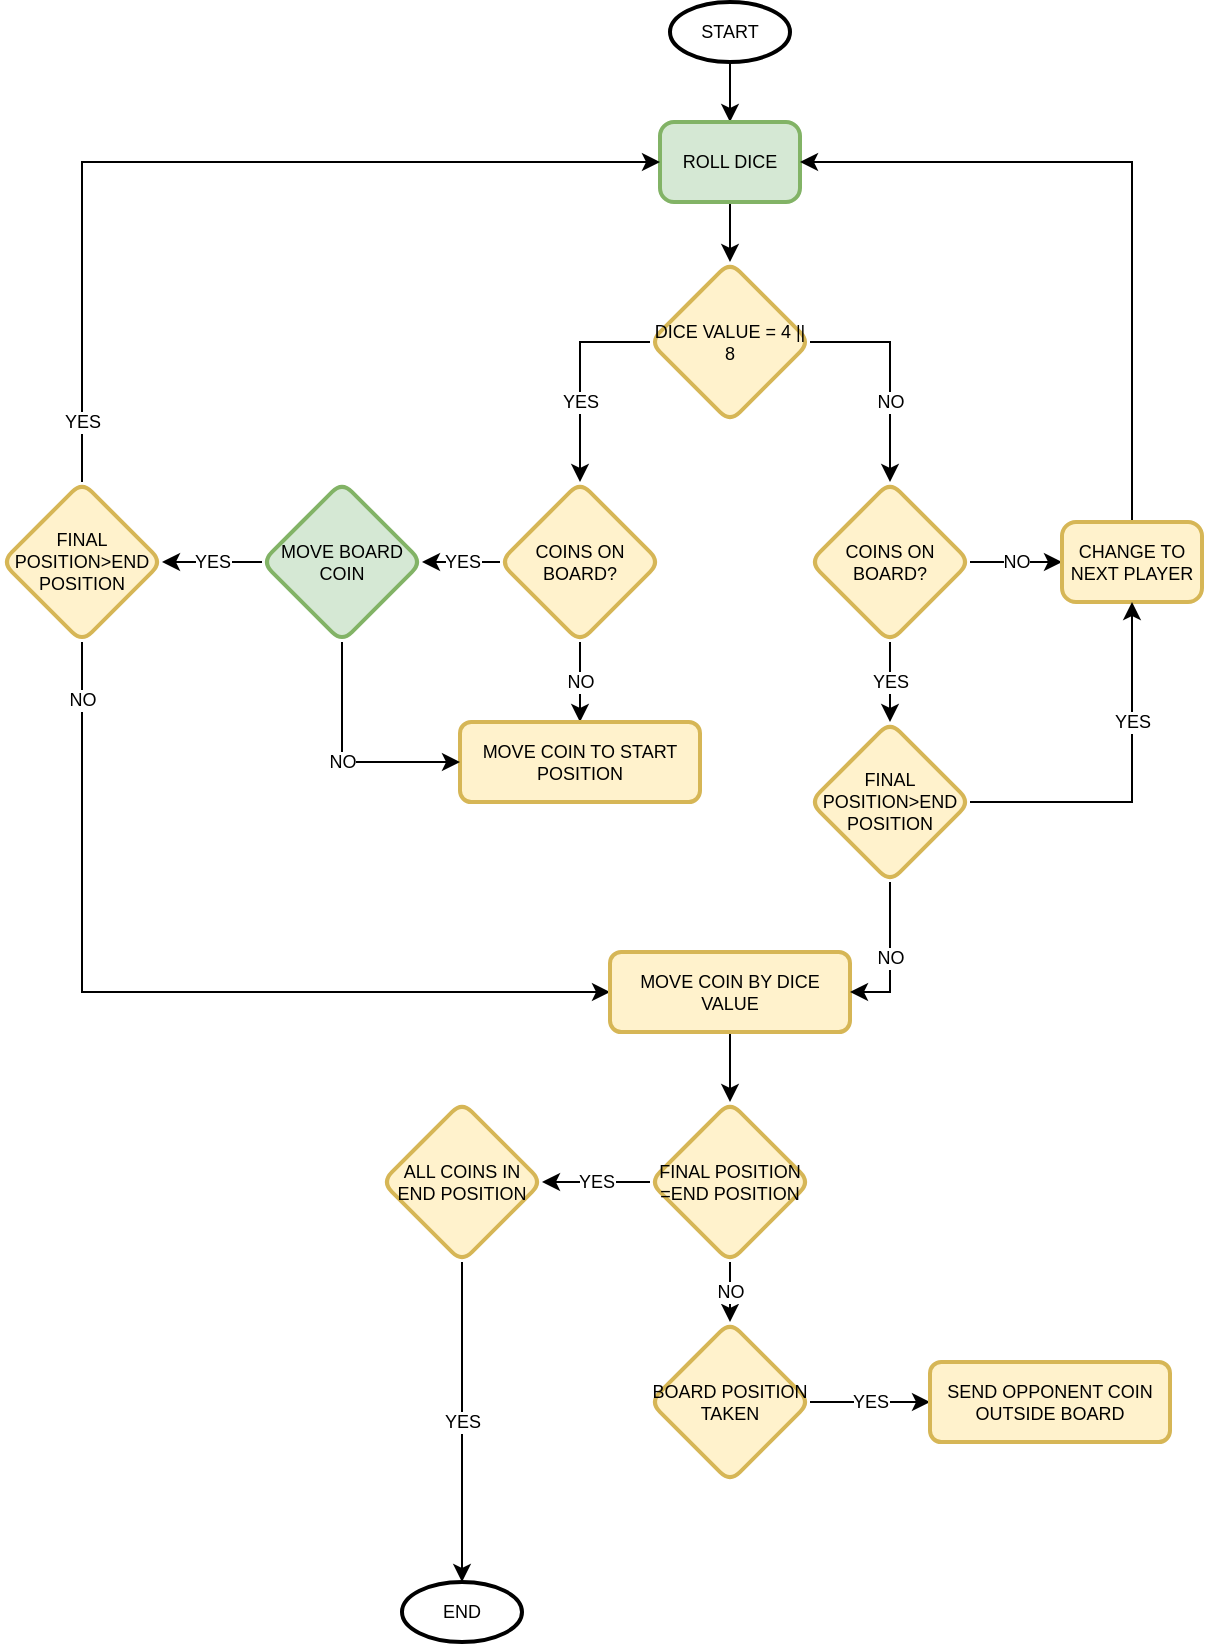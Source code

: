 <mxfile version="14.4.3" type="device"><diagram id="C5RBs43oDa-KdzZeNtuy" name="Page-1"><mxGraphModel dx="1673" dy="967" grid="1" gridSize="10" guides="1" tooltips="1" connect="1" arrows="1" fold="1" page="1" pageScale="1" pageWidth="827" pageHeight="1169" math="0" shadow="0"><root><mxCell id="WIyWlLk6GJQsqaUBKTNV-0"/><mxCell id="WIyWlLk6GJQsqaUBKTNV-1" parent="WIyWlLk6GJQsqaUBKTNV-0"/><mxCell id="v7IBuRP4jfwQRJibFm8w-3" value="" style="edgeStyle=orthogonalEdgeStyle;rounded=0;orthogonalLoop=1;jettySize=auto;html=1;fontSize=9;" parent="WIyWlLk6GJQsqaUBKTNV-1" source="v7IBuRP4jfwQRJibFm8w-0" target="v7IBuRP4jfwQRJibFm8w-2" edge="1"><mxGeometry relative="1" as="geometry"/></mxCell><mxCell id="v7IBuRP4jfwQRJibFm8w-0" value="START" style="strokeWidth=2;html=1;shape=mxgraph.flowchart.start_1;whiteSpace=wrap;fontSize=9;" parent="WIyWlLk6GJQsqaUBKTNV-1" vertex="1"><mxGeometry x="464" y="70" width="60" height="30" as="geometry"/></mxCell><mxCell id="v7IBuRP4jfwQRJibFm8w-1" value="END" style="strokeWidth=2;html=1;shape=mxgraph.flowchart.start_1;whiteSpace=wrap;fontSize=9;" parent="WIyWlLk6GJQsqaUBKTNV-1" vertex="1"><mxGeometry x="330" y="860" width="60" height="30" as="geometry"/></mxCell><mxCell id="Oz2Su5A2mTlKZPIFgI4u-11" value="" style="edgeStyle=orthogonalEdgeStyle;rounded=0;orthogonalLoop=1;jettySize=auto;html=1;fontSize=9;" edge="1" parent="WIyWlLk6GJQsqaUBKTNV-1" source="v7IBuRP4jfwQRJibFm8w-2" target="Oz2Su5A2mTlKZPIFgI4u-10"><mxGeometry relative="1" as="geometry"/></mxCell><mxCell id="v7IBuRP4jfwQRJibFm8w-2" value="ROLL DICE" style="rounded=1;whiteSpace=wrap;html=1;absoluteArcSize=1;arcSize=14;strokeWidth=2;fillColor=#d5e8d4;strokeColor=#82b366;fontSize=9;" parent="WIyWlLk6GJQsqaUBKTNV-1" vertex="1"><mxGeometry x="459" y="130" width="70" height="40" as="geometry"/></mxCell><mxCell id="v7IBuRP4jfwQRJibFm8w-18" value="NO" style="edgeStyle=orthogonalEdgeStyle;rounded=0;orthogonalLoop=1;jettySize=auto;html=1;fontSize=9;exitX=0.5;exitY=1;exitDx=0;exitDy=0;" parent="WIyWlLk6GJQsqaUBKTNV-1" source="v7IBuRP4jfwQRJibFm8w-9" target="v7IBuRP4jfwQRJibFm8w-6" edge="1"><mxGeometry relative="1" as="geometry"><mxPoint x="494" y="520" as="sourcePoint"/></mxGeometry></mxCell><mxCell id="v7IBuRP4jfwQRJibFm8w-6" value="MOVE COIN TO START POSITION" style="whiteSpace=wrap;html=1;rounded=1;strokeWidth=2;arcSize=14;fillColor=#fff2cc;strokeColor=#d6b656;fontSize=9;" parent="WIyWlLk6GJQsqaUBKTNV-1" vertex="1"><mxGeometry x="359" y="430" width="120" height="40" as="geometry"/></mxCell><mxCell id="Oz2Su5A2mTlKZPIFgI4u-18" value="YES" style="edgeStyle=orthogonalEdgeStyle;rounded=0;orthogonalLoop=1;jettySize=auto;html=1;fontSize=9;" edge="1" parent="WIyWlLk6GJQsqaUBKTNV-1" source="v7IBuRP4jfwQRJibFm8w-9" target="Oz2Su5A2mTlKZPIFgI4u-2"><mxGeometry relative="1" as="geometry"/></mxCell><mxCell id="v7IBuRP4jfwQRJibFm8w-9" value="COINS ON BOARD?" style="rhombus;whiteSpace=wrap;html=1;rounded=1;strokeWidth=2;arcSize=14;fillColor=#fff2cc;strokeColor=#d6b656;fontSize=9;" parent="WIyWlLk6GJQsqaUBKTNV-1" vertex="1"><mxGeometry x="379" y="310" width="80" height="80" as="geometry"/></mxCell><mxCell id="Oz2Su5A2mTlKZPIFgI4u-19" value="NO" style="edgeStyle=orthogonalEdgeStyle;rounded=0;orthogonalLoop=1;jettySize=auto;html=1;fontSize=9;" edge="1" parent="WIyWlLk6GJQsqaUBKTNV-1" source="Oz2Su5A2mTlKZPIFgI4u-2"><mxGeometry relative="1" as="geometry"><mxPoint x="359" y="450" as="targetPoint"/><Array as="points"><mxPoint x="300" y="450"/><mxPoint x="359" y="450"/></Array></mxGeometry></mxCell><mxCell id="Oz2Su5A2mTlKZPIFgI4u-20" value="YES" style="edgeStyle=orthogonalEdgeStyle;rounded=0;orthogonalLoop=1;jettySize=auto;html=1;fontSize=9;" edge="1" parent="WIyWlLk6GJQsqaUBKTNV-1" source="Oz2Su5A2mTlKZPIFgI4u-2" target="Oz2Su5A2mTlKZPIFgI4u-5"><mxGeometry relative="1" as="geometry"/></mxCell><mxCell id="Oz2Su5A2mTlKZPIFgI4u-2" value="MOVE BOARD COIN" style="rhombus;whiteSpace=wrap;html=1;rounded=1;strokeWidth=2;arcSize=14;fillColor=#d5e8d4;strokeColor=#82b366;fontSize=9;" vertex="1" parent="WIyWlLk6GJQsqaUBKTNV-1"><mxGeometry x="260" y="310" width="80" height="80" as="geometry"/></mxCell><mxCell id="Oz2Su5A2mTlKZPIFgI4u-21" value="YES" style="edgeStyle=orthogonalEdgeStyle;rounded=0;orthogonalLoop=1;jettySize=auto;html=1;entryX=0;entryY=0.5;entryDx=0;entryDy=0;fontSize=9;" edge="1" parent="WIyWlLk6GJQsqaUBKTNV-1" source="Oz2Su5A2mTlKZPIFgI4u-5" target="v7IBuRP4jfwQRJibFm8w-2"><mxGeometry x="-0.866" relative="1" as="geometry"><Array as="points"><mxPoint x="170" y="150"/></Array><mxPoint as="offset"/></mxGeometry></mxCell><mxCell id="Oz2Su5A2mTlKZPIFgI4u-23" value="NO" style="edgeStyle=orthogonalEdgeStyle;rounded=0;orthogonalLoop=1;jettySize=auto;html=1;fontSize=9;" edge="1" parent="WIyWlLk6GJQsqaUBKTNV-1" source="Oz2Su5A2mTlKZPIFgI4u-5" target="Oz2Su5A2mTlKZPIFgI4u-22"><mxGeometry x="-0.869" relative="1" as="geometry"><Array as="points"><mxPoint x="170" y="565"/></Array><mxPoint as="offset"/></mxGeometry></mxCell><mxCell id="Oz2Su5A2mTlKZPIFgI4u-5" value="FINAL POSITION&amp;gt;END POSITION" style="rhombus;whiteSpace=wrap;html=1;rounded=1;strokeColor=#d6b656;strokeWidth=2;fillColor=#fff2cc;arcSize=14;fontSize=9;" vertex="1" parent="WIyWlLk6GJQsqaUBKTNV-1"><mxGeometry x="130" y="310" width="80" height="80" as="geometry"/></mxCell><mxCell id="Oz2Su5A2mTlKZPIFgI4u-12" value="YES" style="edgeStyle=orthogonalEdgeStyle;rounded=0;orthogonalLoop=1;jettySize=auto;html=1;fontSize=9;" edge="1" parent="WIyWlLk6GJQsqaUBKTNV-1" source="Oz2Su5A2mTlKZPIFgI4u-10" target="v7IBuRP4jfwQRJibFm8w-9"><mxGeometry x="0.238" relative="1" as="geometry"><Array as="points"><mxPoint x="419" y="240"/></Array><mxPoint as="offset"/></mxGeometry></mxCell><mxCell id="Oz2Su5A2mTlKZPIFgI4u-13" value="NO" style="edgeStyle=orthogonalEdgeStyle;rounded=0;orthogonalLoop=1;jettySize=auto;html=1;fontSize=9;entryX=0.5;entryY=0;entryDx=0;entryDy=0;exitX=1;exitY=0.5;exitDx=0;exitDy=0;" edge="1" parent="WIyWlLk6GJQsqaUBKTNV-1" source="Oz2Su5A2mTlKZPIFgI4u-10" target="Oz2Su5A2mTlKZPIFgI4u-14"><mxGeometry x="0.273" relative="1" as="geometry"><mxPoint x="570" y="310" as="targetPoint"/><mxPoint as="offset"/></mxGeometry></mxCell><mxCell id="Oz2Su5A2mTlKZPIFgI4u-10" value="DICE VALUE = 4 || 8" style="rhombus;whiteSpace=wrap;html=1;rounded=1;strokeWidth=2;arcSize=14;fillColor=#fff2cc;strokeColor=#d6b656;fontSize=9;" vertex="1" parent="WIyWlLk6GJQsqaUBKTNV-1"><mxGeometry x="454" y="200" width="80" height="80" as="geometry"/></mxCell><mxCell id="Oz2Su5A2mTlKZPIFgI4u-16" value="NO" style="edgeStyle=orthogonalEdgeStyle;rounded=0;orthogonalLoop=1;jettySize=auto;html=1;fontSize=9;" edge="1" parent="WIyWlLk6GJQsqaUBKTNV-1" source="Oz2Su5A2mTlKZPIFgI4u-14" target="Oz2Su5A2mTlKZPIFgI4u-15"><mxGeometry relative="1" as="geometry"/></mxCell><mxCell id="Oz2Su5A2mTlKZPIFgI4u-25" value="YES" style="edgeStyle=orthogonalEdgeStyle;rounded=0;orthogonalLoop=1;jettySize=auto;html=1;fontSize=9;" edge="1" parent="WIyWlLk6GJQsqaUBKTNV-1" source="Oz2Su5A2mTlKZPIFgI4u-14" target="Oz2Su5A2mTlKZPIFgI4u-24"><mxGeometry relative="1" as="geometry"/></mxCell><mxCell id="Oz2Su5A2mTlKZPIFgI4u-14" value="COINS ON BOARD?" style="rhombus;whiteSpace=wrap;html=1;rounded=1;strokeWidth=2;arcSize=14;fillColor=#fff2cc;strokeColor=#d6b656;fontSize=9;" vertex="1" parent="WIyWlLk6GJQsqaUBKTNV-1"><mxGeometry x="534" y="310" width="80" height="80" as="geometry"/></mxCell><mxCell id="Oz2Su5A2mTlKZPIFgI4u-17" style="edgeStyle=orthogonalEdgeStyle;rounded=0;orthogonalLoop=1;jettySize=auto;html=1;entryX=1;entryY=0.5;entryDx=0;entryDy=0;fontSize=9;" edge="1" parent="WIyWlLk6GJQsqaUBKTNV-1" source="Oz2Su5A2mTlKZPIFgI4u-15" target="v7IBuRP4jfwQRJibFm8w-2"><mxGeometry relative="1" as="geometry"><Array as="points"><mxPoint x="695" y="150"/></Array></mxGeometry></mxCell><mxCell id="Oz2Su5A2mTlKZPIFgI4u-15" value="CHANGE TO NEXT PLAYER" style="rounded=1;whiteSpace=wrap;html=1;absoluteArcSize=1;arcSize=14;strokeWidth=2;fillColor=#fff2cc;strokeColor=#d6b656;fontSize=9;" vertex="1" parent="WIyWlLk6GJQsqaUBKTNV-1"><mxGeometry x="660" y="330" width="70" height="40" as="geometry"/></mxCell><mxCell id="Oz2Su5A2mTlKZPIFgI4u-33" value="" style="edgeStyle=orthogonalEdgeStyle;rounded=0;orthogonalLoop=1;jettySize=auto;html=1;fontSize=9;" edge="1" parent="WIyWlLk6GJQsqaUBKTNV-1" source="Oz2Su5A2mTlKZPIFgI4u-22" target="Oz2Su5A2mTlKZPIFgI4u-32"><mxGeometry relative="1" as="geometry"/></mxCell><mxCell id="Oz2Su5A2mTlKZPIFgI4u-22" value="MOVE COIN BY DICE VALUE" style="whiteSpace=wrap;html=1;rounded=1;fontSize=9;strokeColor=#d6b656;strokeWidth=2;fillColor=#fff2cc;arcSize=14;" vertex="1" parent="WIyWlLk6GJQsqaUBKTNV-1"><mxGeometry x="434" y="545" width="120" height="40" as="geometry"/></mxCell><mxCell id="Oz2Su5A2mTlKZPIFgI4u-26" value="NO" style="edgeStyle=orthogonalEdgeStyle;rounded=0;orthogonalLoop=1;jettySize=auto;html=1;entryX=1;entryY=0.5;entryDx=0;entryDy=0;fontSize=9;" edge="1" parent="WIyWlLk6GJQsqaUBKTNV-1" source="Oz2Su5A2mTlKZPIFgI4u-24" target="Oz2Su5A2mTlKZPIFgI4u-22"><mxGeometry relative="1" as="geometry"/></mxCell><mxCell id="Oz2Su5A2mTlKZPIFgI4u-27" value="YES" style="edgeStyle=orthogonalEdgeStyle;rounded=0;orthogonalLoop=1;jettySize=auto;html=1;entryX=0.5;entryY=1;entryDx=0;entryDy=0;fontSize=9;" edge="1" parent="WIyWlLk6GJQsqaUBKTNV-1" source="Oz2Su5A2mTlKZPIFgI4u-24" target="Oz2Su5A2mTlKZPIFgI4u-15"><mxGeometry x="0.337" relative="1" as="geometry"><mxPoint as="offset"/></mxGeometry></mxCell><mxCell id="Oz2Su5A2mTlKZPIFgI4u-24" value="FINAL POSITION&amp;gt;END POSITION" style="rhombus;whiteSpace=wrap;html=1;rounded=1;strokeColor=#d6b656;strokeWidth=2;fillColor=#fff2cc;arcSize=14;fontSize=9;" vertex="1" parent="WIyWlLk6GJQsqaUBKTNV-1"><mxGeometry x="534" y="430" width="80" height="80" as="geometry"/></mxCell><mxCell id="Oz2Su5A2mTlKZPIFgI4u-31" value="YES" style="edgeStyle=orthogonalEdgeStyle;rounded=0;orthogonalLoop=1;jettySize=auto;html=1;fontSize=9;" edge="1" parent="WIyWlLk6GJQsqaUBKTNV-1" source="Oz2Su5A2mTlKZPIFgI4u-28" target="Oz2Su5A2mTlKZPIFgI4u-30"><mxGeometry relative="1" as="geometry"/></mxCell><mxCell id="Oz2Su5A2mTlKZPIFgI4u-28" value="BOARD POSITION TAKEN" style="rhombus;whiteSpace=wrap;html=1;rounded=1;fontSize=9;strokeColor=#d6b656;strokeWidth=2;fillColor=#fff2cc;arcSize=14;" vertex="1" parent="WIyWlLk6GJQsqaUBKTNV-1"><mxGeometry x="454" y="730" width="80" height="80" as="geometry"/></mxCell><mxCell id="Oz2Su5A2mTlKZPIFgI4u-30" value="SEND OPPONENT COIN OUTSIDE BOARD" style="whiteSpace=wrap;html=1;rounded=1;fontSize=9;strokeColor=#d6b656;strokeWidth=2;fillColor=#fff2cc;arcSize=14;" vertex="1" parent="WIyWlLk6GJQsqaUBKTNV-1"><mxGeometry x="594" y="750" width="120" height="40" as="geometry"/></mxCell><mxCell id="Oz2Su5A2mTlKZPIFgI4u-35" value="YES" style="edgeStyle=orthogonalEdgeStyle;rounded=0;orthogonalLoop=1;jettySize=auto;html=1;fontSize=9;" edge="1" parent="WIyWlLk6GJQsqaUBKTNV-1" source="Oz2Su5A2mTlKZPIFgI4u-32" target="Oz2Su5A2mTlKZPIFgI4u-34"><mxGeometry relative="1" as="geometry"/></mxCell><mxCell id="Oz2Su5A2mTlKZPIFgI4u-36" value="NO" style="edgeStyle=orthogonalEdgeStyle;rounded=0;orthogonalLoop=1;jettySize=auto;html=1;fontSize=9;" edge="1" parent="WIyWlLk6GJQsqaUBKTNV-1" source="Oz2Su5A2mTlKZPIFgI4u-32" target="Oz2Su5A2mTlKZPIFgI4u-28"><mxGeometry relative="1" as="geometry"/></mxCell><mxCell id="Oz2Su5A2mTlKZPIFgI4u-32" value="FINAL POSITION =END POSITION" style="rhombus;whiteSpace=wrap;html=1;rounded=1;fontSize=9;strokeColor=#d6b656;strokeWidth=2;fillColor=#fff2cc;arcSize=14;" vertex="1" parent="WIyWlLk6GJQsqaUBKTNV-1"><mxGeometry x="454" y="620" width="80" height="80" as="geometry"/></mxCell><mxCell id="Oz2Su5A2mTlKZPIFgI4u-37" value="YES" style="edgeStyle=orthogonalEdgeStyle;rounded=0;orthogonalLoop=1;jettySize=auto;html=1;fontSize=9;entryX=0.5;entryY=0;entryDx=0;entryDy=0;entryPerimeter=0;" edge="1" parent="WIyWlLk6GJQsqaUBKTNV-1" source="Oz2Su5A2mTlKZPIFgI4u-34" target="v7IBuRP4jfwQRJibFm8w-1"><mxGeometry relative="1" as="geometry"><mxPoint x="350" y="840" as="targetPoint"/></mxGeometry></mxCell><mxCell id="Oz2Su5A2mTlKZPIFgI4u-34" value="ALL COINS IN END POSITION" style="rhombus;whiteSpace=wrap;html=1;rounded=1;fontSize=9;strokeColor=#d6b656;strokeWidth=2;fillColor=#fff2cc;arcSize=14;" vertex="1" parent="WIyWlLk6GJQsqaUBKTNV-1"><mxGeometry x="320" y="620" width="80" height="80" as="geometry"/></mxCell></root></mxGraphModel></diagram></mxfile>